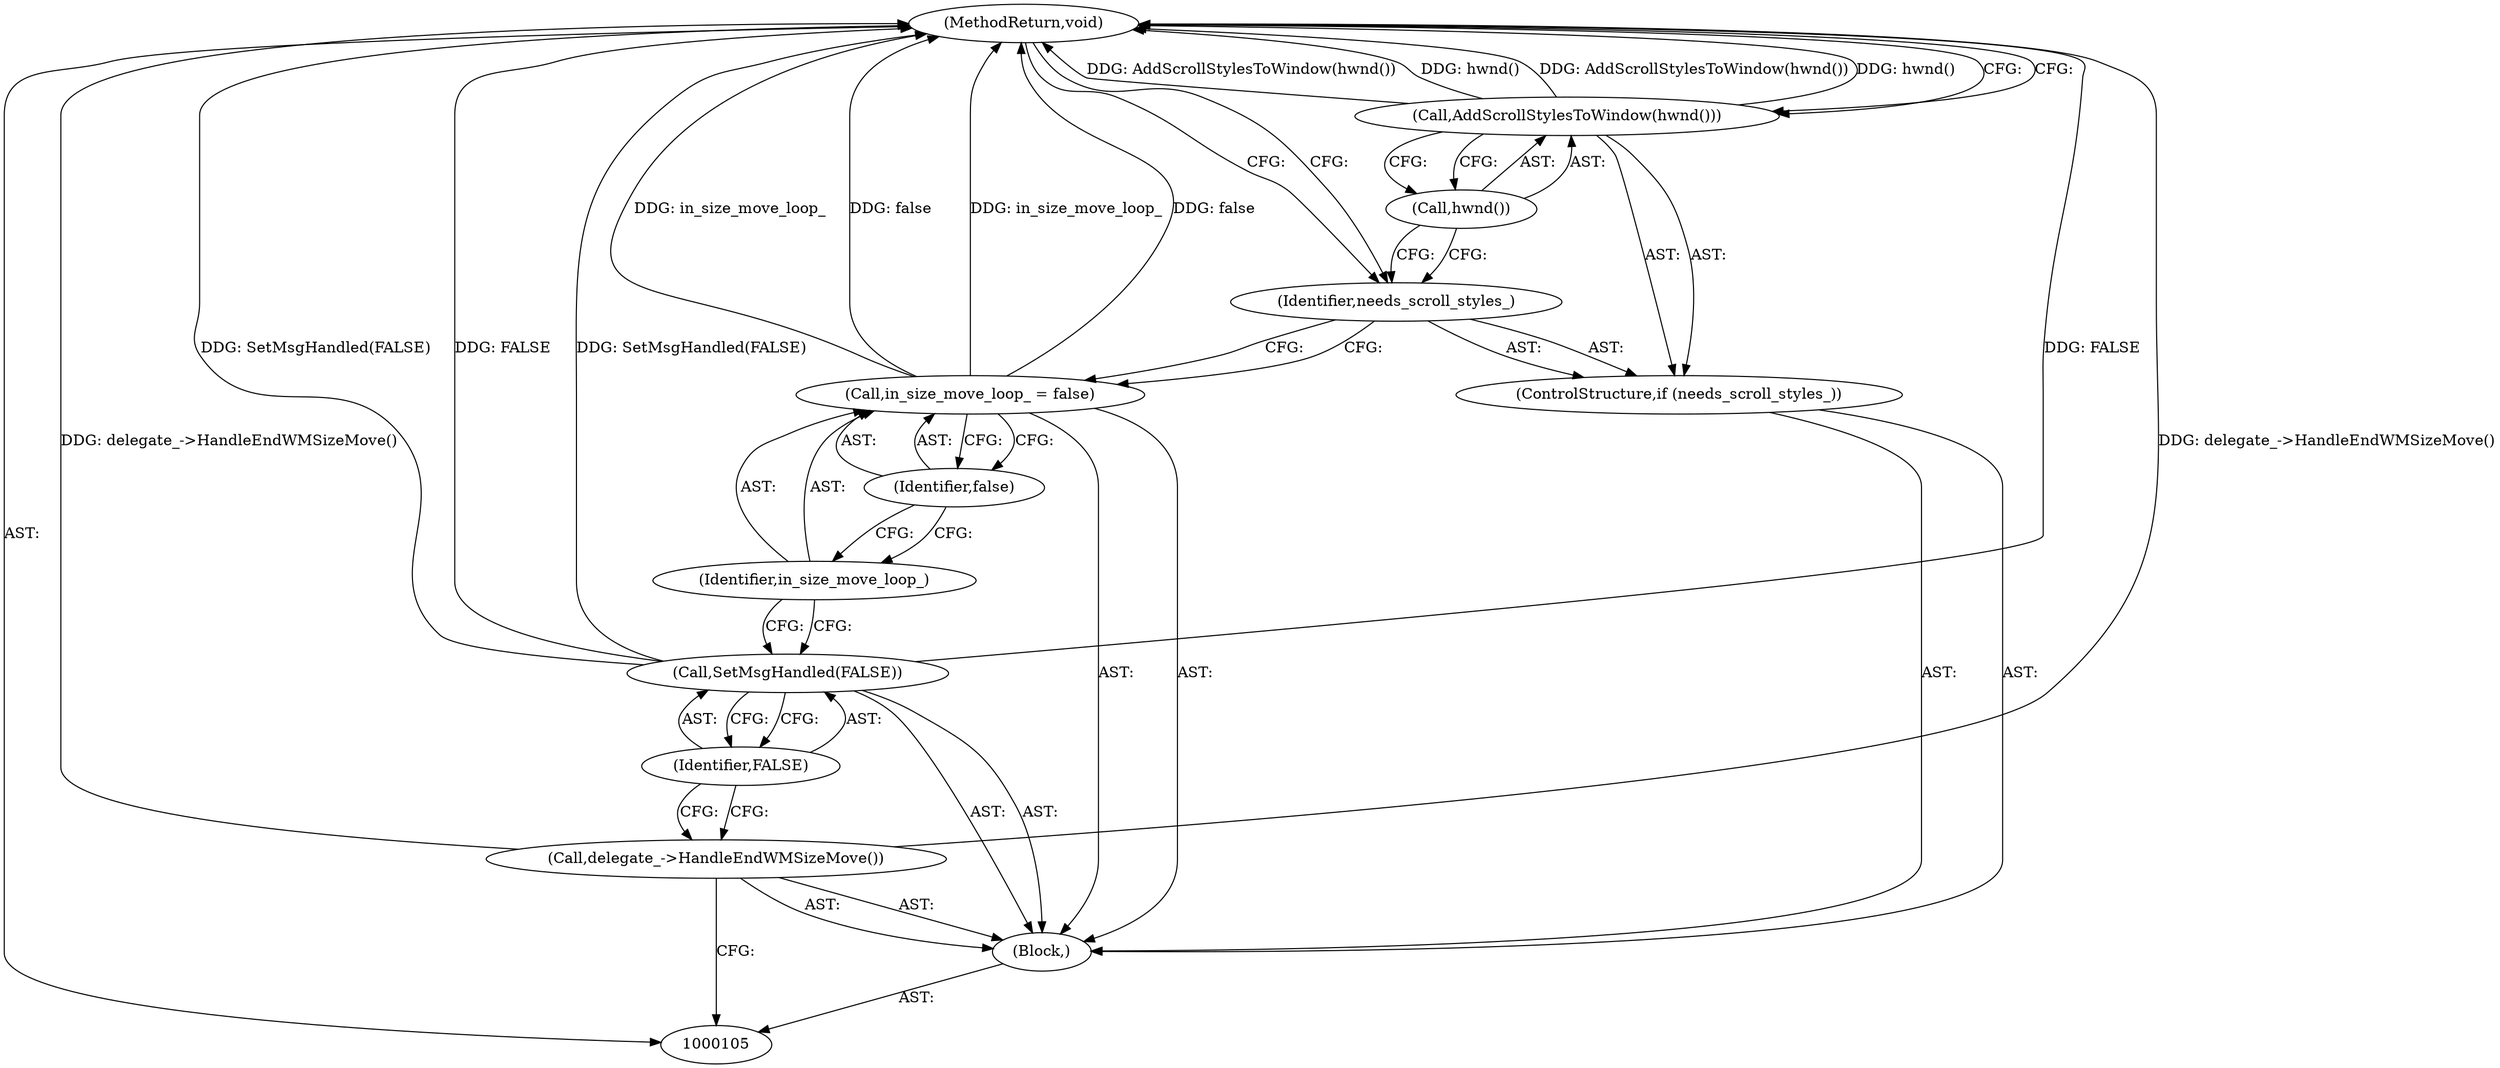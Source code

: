 digraph "0_Chrome_2513dd6b9abb188c1c666609aa9c24a498e1dba4_2" {
"1000117" [label="(MethodReturn,void)"];
"1000106" [label="(Block,)"];
"1000113" [label="(ControlStructure,if (needs_scroll_styles_))"];
"1000114" [label="(Identifier,needs_scroll_styles_)"];
"1000116" [label="(Call,hwnd())"];
"1000115" [label="(Call,AddScrollStylesToWindow(hwnd()))"];
"1000107" [label="(Call,delegate_->HandleEndWMSizeMove())"];
"1000109" [label="(Identifier,FALSE)"];
"1000108" [label="(Call,SetMsgHandled(FALSE))"];
"1000110" [label="(Call,in_size_move_loop_ = false)"];
"1000111" [label="(Identifier,in_size_move_loop_)"];
"1000112" [label="(Identifier,false)"];
"1000117" -> "1000105"  [label="AST: "];
"1000117" -> "1000115"  [label="CFG: "];
"1000117" -> "1000114"  [label="CFG: "];
"1000108" -> "1000117"  [label="DDG: SetMsgHandled(FALSE)"];
"1000108" -> "1000117"  [label="DDG: FALSE"];
"1000107" -> "1000117"  [label="DDG: delegate_->HandleEndWMSizeMove()"];
"1000115" -> "1000117"  [label="DDG: AddScrollStylesToWindow(hwnd())"];
"1000115" -> "1000117"  [label="DDG: hwnd()"];
"1000110" -> "1000117"  [label="DDG: false"];
"1000110" -> "1000117"  [label="DDG: in_size_move_loop_"];
"1000106" -> "1000105"  [label="AST: "];
"1000107" -> "1000106"  [label="AST: "];
"1000108" -> "1000106"  [label="AST: "];
"1000110" -> "1000106"  [label="AST: "];
"1000113" -> "1000106"  [label="AST: "];
"1000113" -> "1000106"  [label="AST: "];
"1000114" -> "1000113"  [label="AST: "];
"1000115" -> "1000113"  [label="AST: "];
"1000114" -> "1000113"  [label="AST: "];
"1000114" -> "1000110"  [label="CFG: "];
"1000116" -> "1000114"  [label="CFG: "];
"1000117" -> "1000114"  [label="CFG: "];
"1000116" -> "1000115"  [label="AST: "];
"1000116" -> "1000114"  [label="CFG: "];
"1000115" -> "1000116"  [label="CFG: "];
"1000115" -> "1000113"  [label="AST: "];
"1000115" -> "1000116"  [label="CFG: "];
"1000116" -> "1000115"  [label="AST: "];
"1000117" -> "1000115"  [label="CFG: "];
"1000115" -> "1000117"  [label="DDG: AddScrollStylesToWindow(hwnd())"];
"1000115" -> "1000117"  [label="DDG: hwnd()"];
"1000107" -> "1000106"  [label="AST: "];
"1000107" -> "1000105"  [label="CFG: "];
"1000109" -> "1000107"  [label="CFG: "];
"1000107" -> "1000117"  [label="DDG: delegate_->HandleEndWMSizeMove()"];
"1000109" -> "1000108"  [label="AST: "];
"1000109" -> "1000107"  [label="CFG: "];
"1000108" -> "1000109"  [label="CFG: "];
"1000108" -> "1000106"  [label="AST: "];
"1000108" -> "1000109"  [label="CFG: "];
"1000109" -> "1000108"  [label="AST: "];
"1000111" -> "1000108"  [label="CFG: "];
"1000108" -> "1000117"  [label="DDG: SetMsgHandled(FALSE)"];
"1000108" -> "1000117"  [label="DDG: FALSE"];
"1000110" -> "1000106"  [label="AST: "];
"1000110" -> "1000112"  [label="CFG: "];
"1000111" -> "1000110"  [label="AST: "];
"1000112" -> "1000110"  [label="AST: "];
"1000114" -> "1000110"  [label="CFG: "];
"1000110" -> "1000117"  [label="DDG: false"];
"1000110" -> "1000117"  [label="DDG: in_size_move_loop_"];
"1000111" -> "1000110"  [label="AST: "];
"1000111" -> "1000108"  [label="CFG: "];
"1000112" -> "1000111"  [label="CFG: "];
"1000112" -> "1000110"  [label="AST: "];
"1000112" -> "1000111"  [label="CFG: "];
"1000110" -> "1000112"  [label="CFG: "];
}
